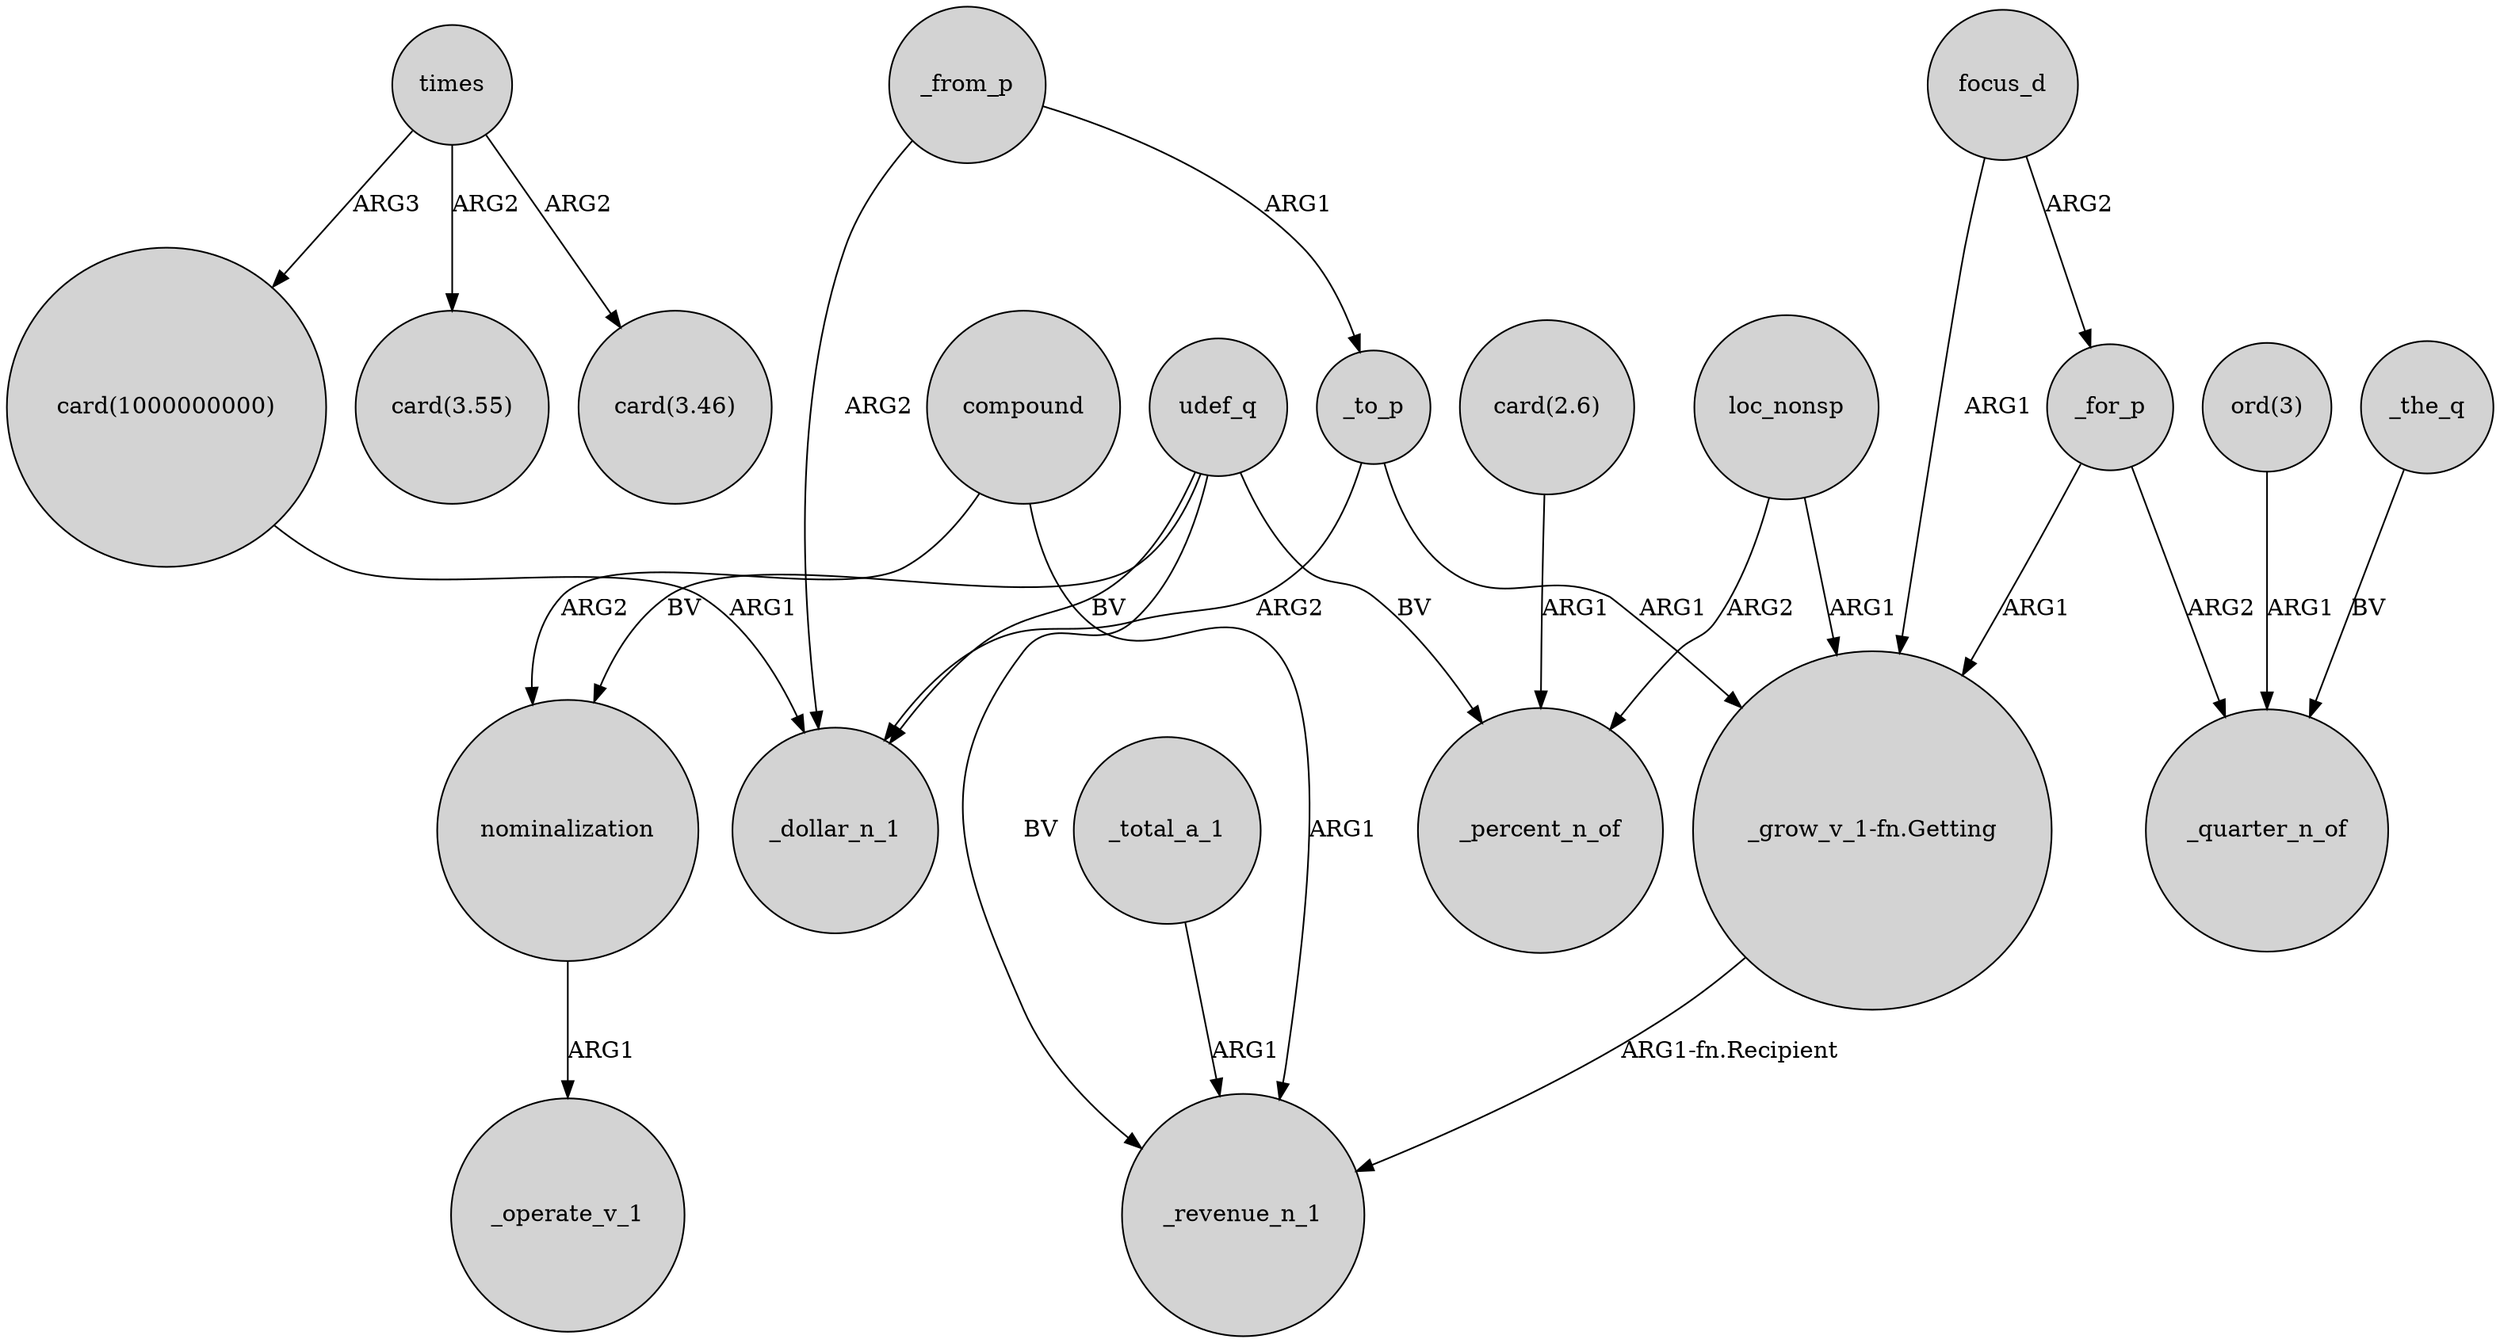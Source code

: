 digraph {
	node [shape=circle style=filled]
	"card(1000000000)" -> _dollar_n_1 [label=ARG1]
	_to_p -> "_grow_v_1-fn.Getting" [label=ARG1]
	focus_d -> "_grow_v_1-fn.Getting" [label=ARG1]
	times -> "card(3.55)" [label=ARG2]
	udef_q -> nominalization [label=BV]
	_for_p -> _quarter_n_of [label=ARG2]
	nominalization -> _operate_v_1 [label=ARG1]
	"ord(3)" -> _quarter_n_of [label=ARG1]
	_to_p -> _dollar_n_1 [label=ARG2]
	_the_q -> _quarter_n_of [label=BV]
	times -> "card(1000000000)" [label=ARG3]
	udef_q -> _revenue_n_1 [label=BV]
	compound -> nominalization [label=ARG2]
	times -> "card(3.46)" [label=ARG2]
	udef_q -> _percent_n_of [label=BV]
	"_grow_v_1-fn.Getting" -> _revenue_n_1 [label="ARG1-fn.Recipient"]
	"card(2.6)" -> _percent_n_of [label=ARG1]
	udef_q -> _dollar_n_1 [label=BV]
	_for_p -> "_grow_v_1-fn.Getting" [label=ARG1]
	_from_p -> _to_p [label=ARG1]
	loc_nonsp -> "_grow_v_1-fn.Getting" [label=ARG1]
	focus_d -> _for_p [label=ARG2]
	compound -> _revenue_n_1 [label=ARG1]
	_total_a_1 -> _revenue_n_1 [label=ARG1]
	_from_p -> _dollar_n_1 [label=ARG2]
	loc_nonsp -> _percent_n_of [label=ARG2]
}
